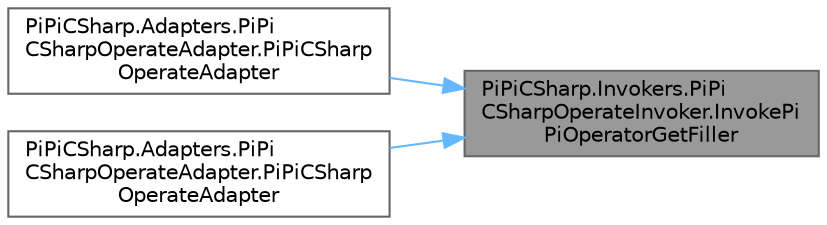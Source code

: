 digraph "PiPiCSharp.Invokers.PiPiCSharpOperateInvoker.InvokePiPiOperatorGetFiller"
{
 // LATEX_PDF_SIZE
  bgcolor="transparent";
  edge [fontname=Helvetica,fontsize=10,labelfontname=Helvetica,labelfontsize=10];
  node [fontname=Helvetica,fontsize=10,shape=box,height=0.2,width=0.4];
  rankdir="RL";
  Node1 [id="Node000001",label="PiPiCSharp.Invokers.PiPi\lCSharpOperateInvoker.InvokePi\lPiOperatorGetFiller",height=0.2,width=0.4,color="gray40", fillcolor="grey60", style="filled", fontcolor="black",tooltip="Invoke PiPiOperateWrapper PiPiOperatorGetFiller."];
  Node1 -> Node2 [id="edge1_Node000001_Node000002",dir="back",color="steelblue1",style="solid",tooltip=" "];
  Node2 [id="Node000002",label="PiPiCSharp.Adapters.PiPi\lCSharpOperateAdapter.PiPiCSharp\lOperateAdapter",height=0.2,width=0.4,color="grey40", fillcolor="white", style="filled",URL="$class_pi_pi_c_sharp_1_1_adapters_1_1_pi_pi_c_sharp_operate_adapter.html#ac1a42f2529963641469a82c4ca8c04b0",tooltip="Initializes a new instance of the PiPiCSharpOperateAdapter class."];
  Node1 -> Node3 [id="edge2_Node000001_Node000003",dir="back",color="steelblue1",style="solid",tooltip=" "];
  Node3 [id="Node000003",label="PiPiCSharp.Adapters.PiPi\lCSharpOperateAdapter.PiPiCSharp\lOperateAdapter",height=0.2,width=0.4,color="grey40", fillcolor="white", style="filled",URL="$class_pi_pi_c_sharp_1_1_adapters_1_1_pi_pi_c_sharp_operate_adapter.html#a98476aac2ec3e08c54e63a27ad7683d9",tooltip="Initializes a new instance of the PiPiCSharpOperateAdapter class."];
}

